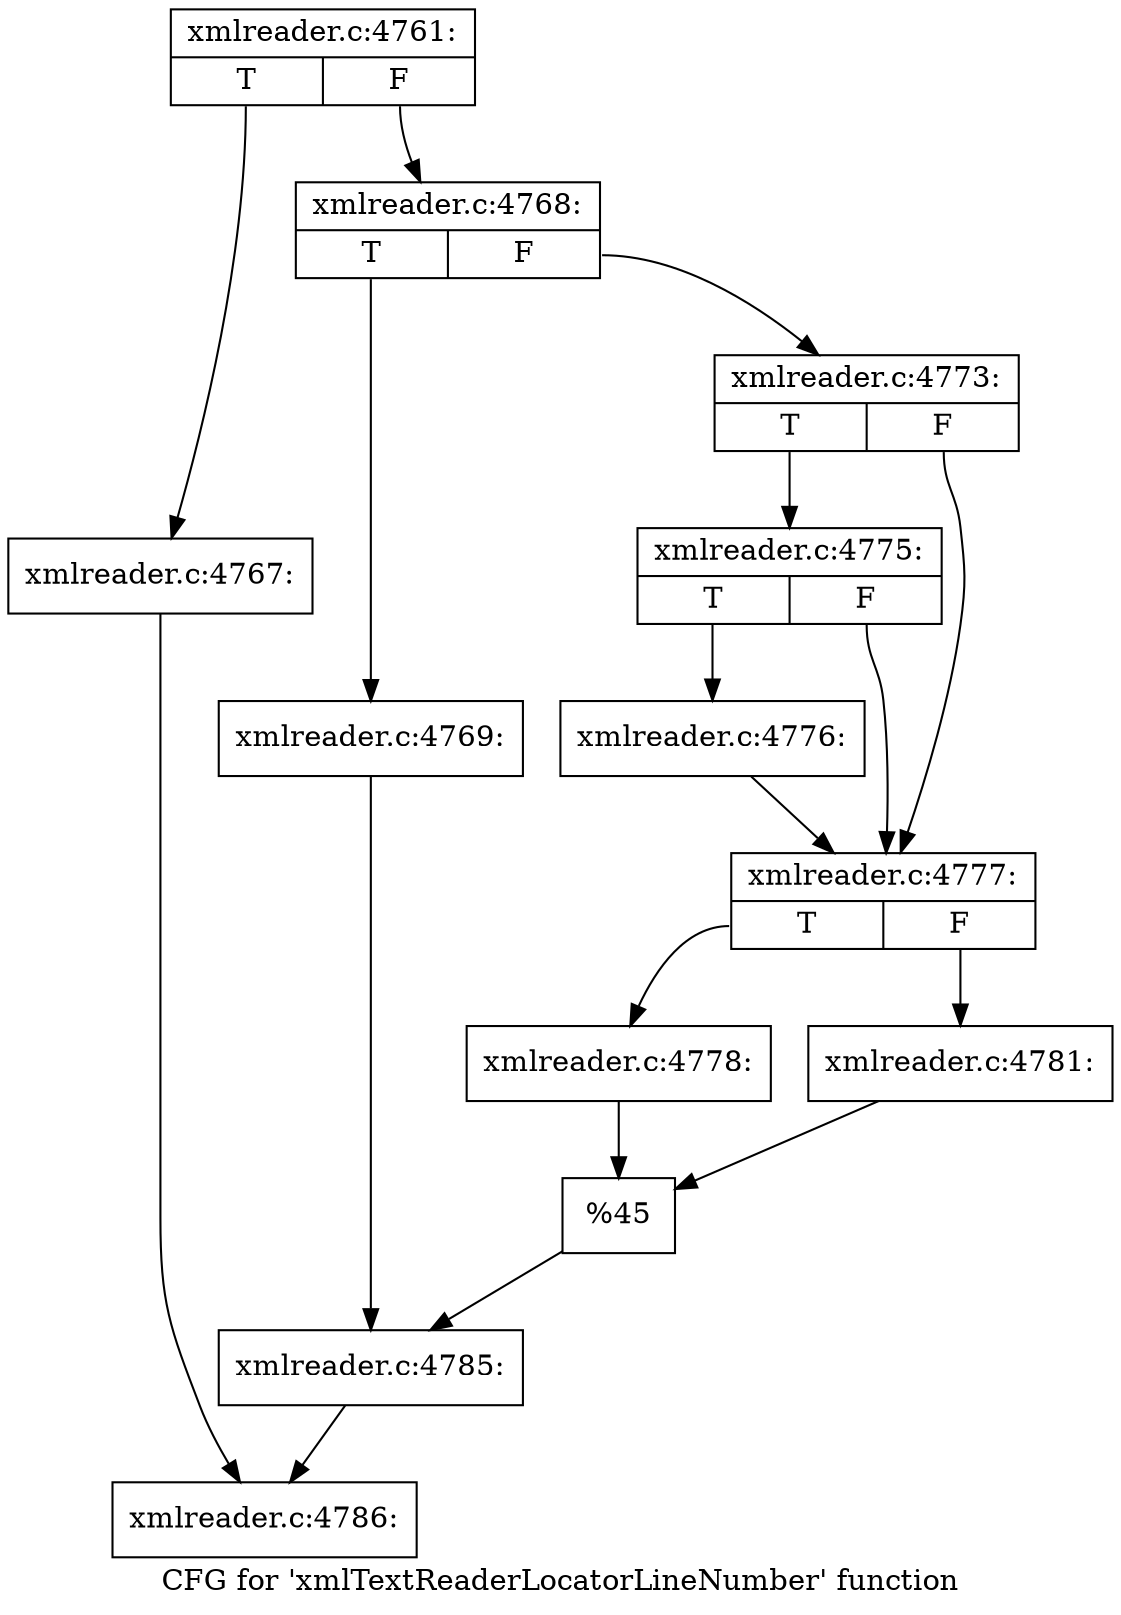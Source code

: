 digraph "CFG for 'xmlTextReaderLocatorLineNumber' function" {
	label="CFG for 'xmlTextReaderLocatorLineNumber' function";

	Node0x48b4800 [shape=record,label="{xmlreader.c:4761:|{<s0>T|<s1>F}}"];
	Node0x48b4800:s0 -> Node0x48b2500;
	Node0x48b4800:s1 -> Node0x48b2550;
	Node0x48b2500 [shape=record,label="{xmlreader.c:4767:}"];
	Node0x48b2500 -> Node0x48b1a80;
	Node0x48b2550 [shape=record,label="{xmlreader.c:4768:|{<s0>T|<s1>F}}"];
	Node0x48b2550:s0 -> Node0x48b2980;
	Node0x48b2550:s1 -> Node0x48b2a20;
	Node0x48b2980 [shape=record,label="{xmlreader.c:4769:}"];
	Node0x48b2980 -> Node0x48b29d0;
	Node0x48b2a20 [shape=record,label="{xmlreader.c:4773:|{<s0>T|<s1>F}}"];
	Node0x48b2a20:s0 -> Node0x48b40c0;
	Node0x48b2a20:s1 -> Node0x48b4070;
	Node0x48b40c0 [shape=record,label="{xmlreader.c:4775:|{<s0>T|<s1>F}}"];
	Node0x48b40c0:s0 -> Node0x48b3ab0;
	Node0x48b40c0:s1 -> Node0x48b4070;
	Node0x48b3ab0 [shape=record,label="{xmlreader.c:4776:}"];
	Node0x48b3ab0 -> Node0x48b4070;
	Node0x48b4070 [shape=record,label="{xmlreader.c:4777:|{<s0>T|<s1>F}}"];
	Node0x48b4070:s0 -> Node0x48b4fa0;
	Node0x48b4070:s1 -> Node0x48b5040;
	Node0x48b4fa0 [shape=record,label="{xmlreader.c:4778:}"];
	Node0x48b4fa0 -> Node0x48b4ff0;
	Node0x48b5040 [shape=record,label="{xmlreader.c:4781:}"];
	Node0x48b5040 -> Node0x48b4ff0;
	Node0x48b4ff0 [shape=record,label="{%45}"];
	Node0x48b4ff0 -> Node0x48b29d0;
	Node0x48b29d0 [shape=record,label="{xmlreader.c:4785:}"];
	Node0x48b29d0 -> Node0x48b1a80;
	Node0x48b1a80 [shape=record,label="{xmlreader.c:4786:}"];
}
